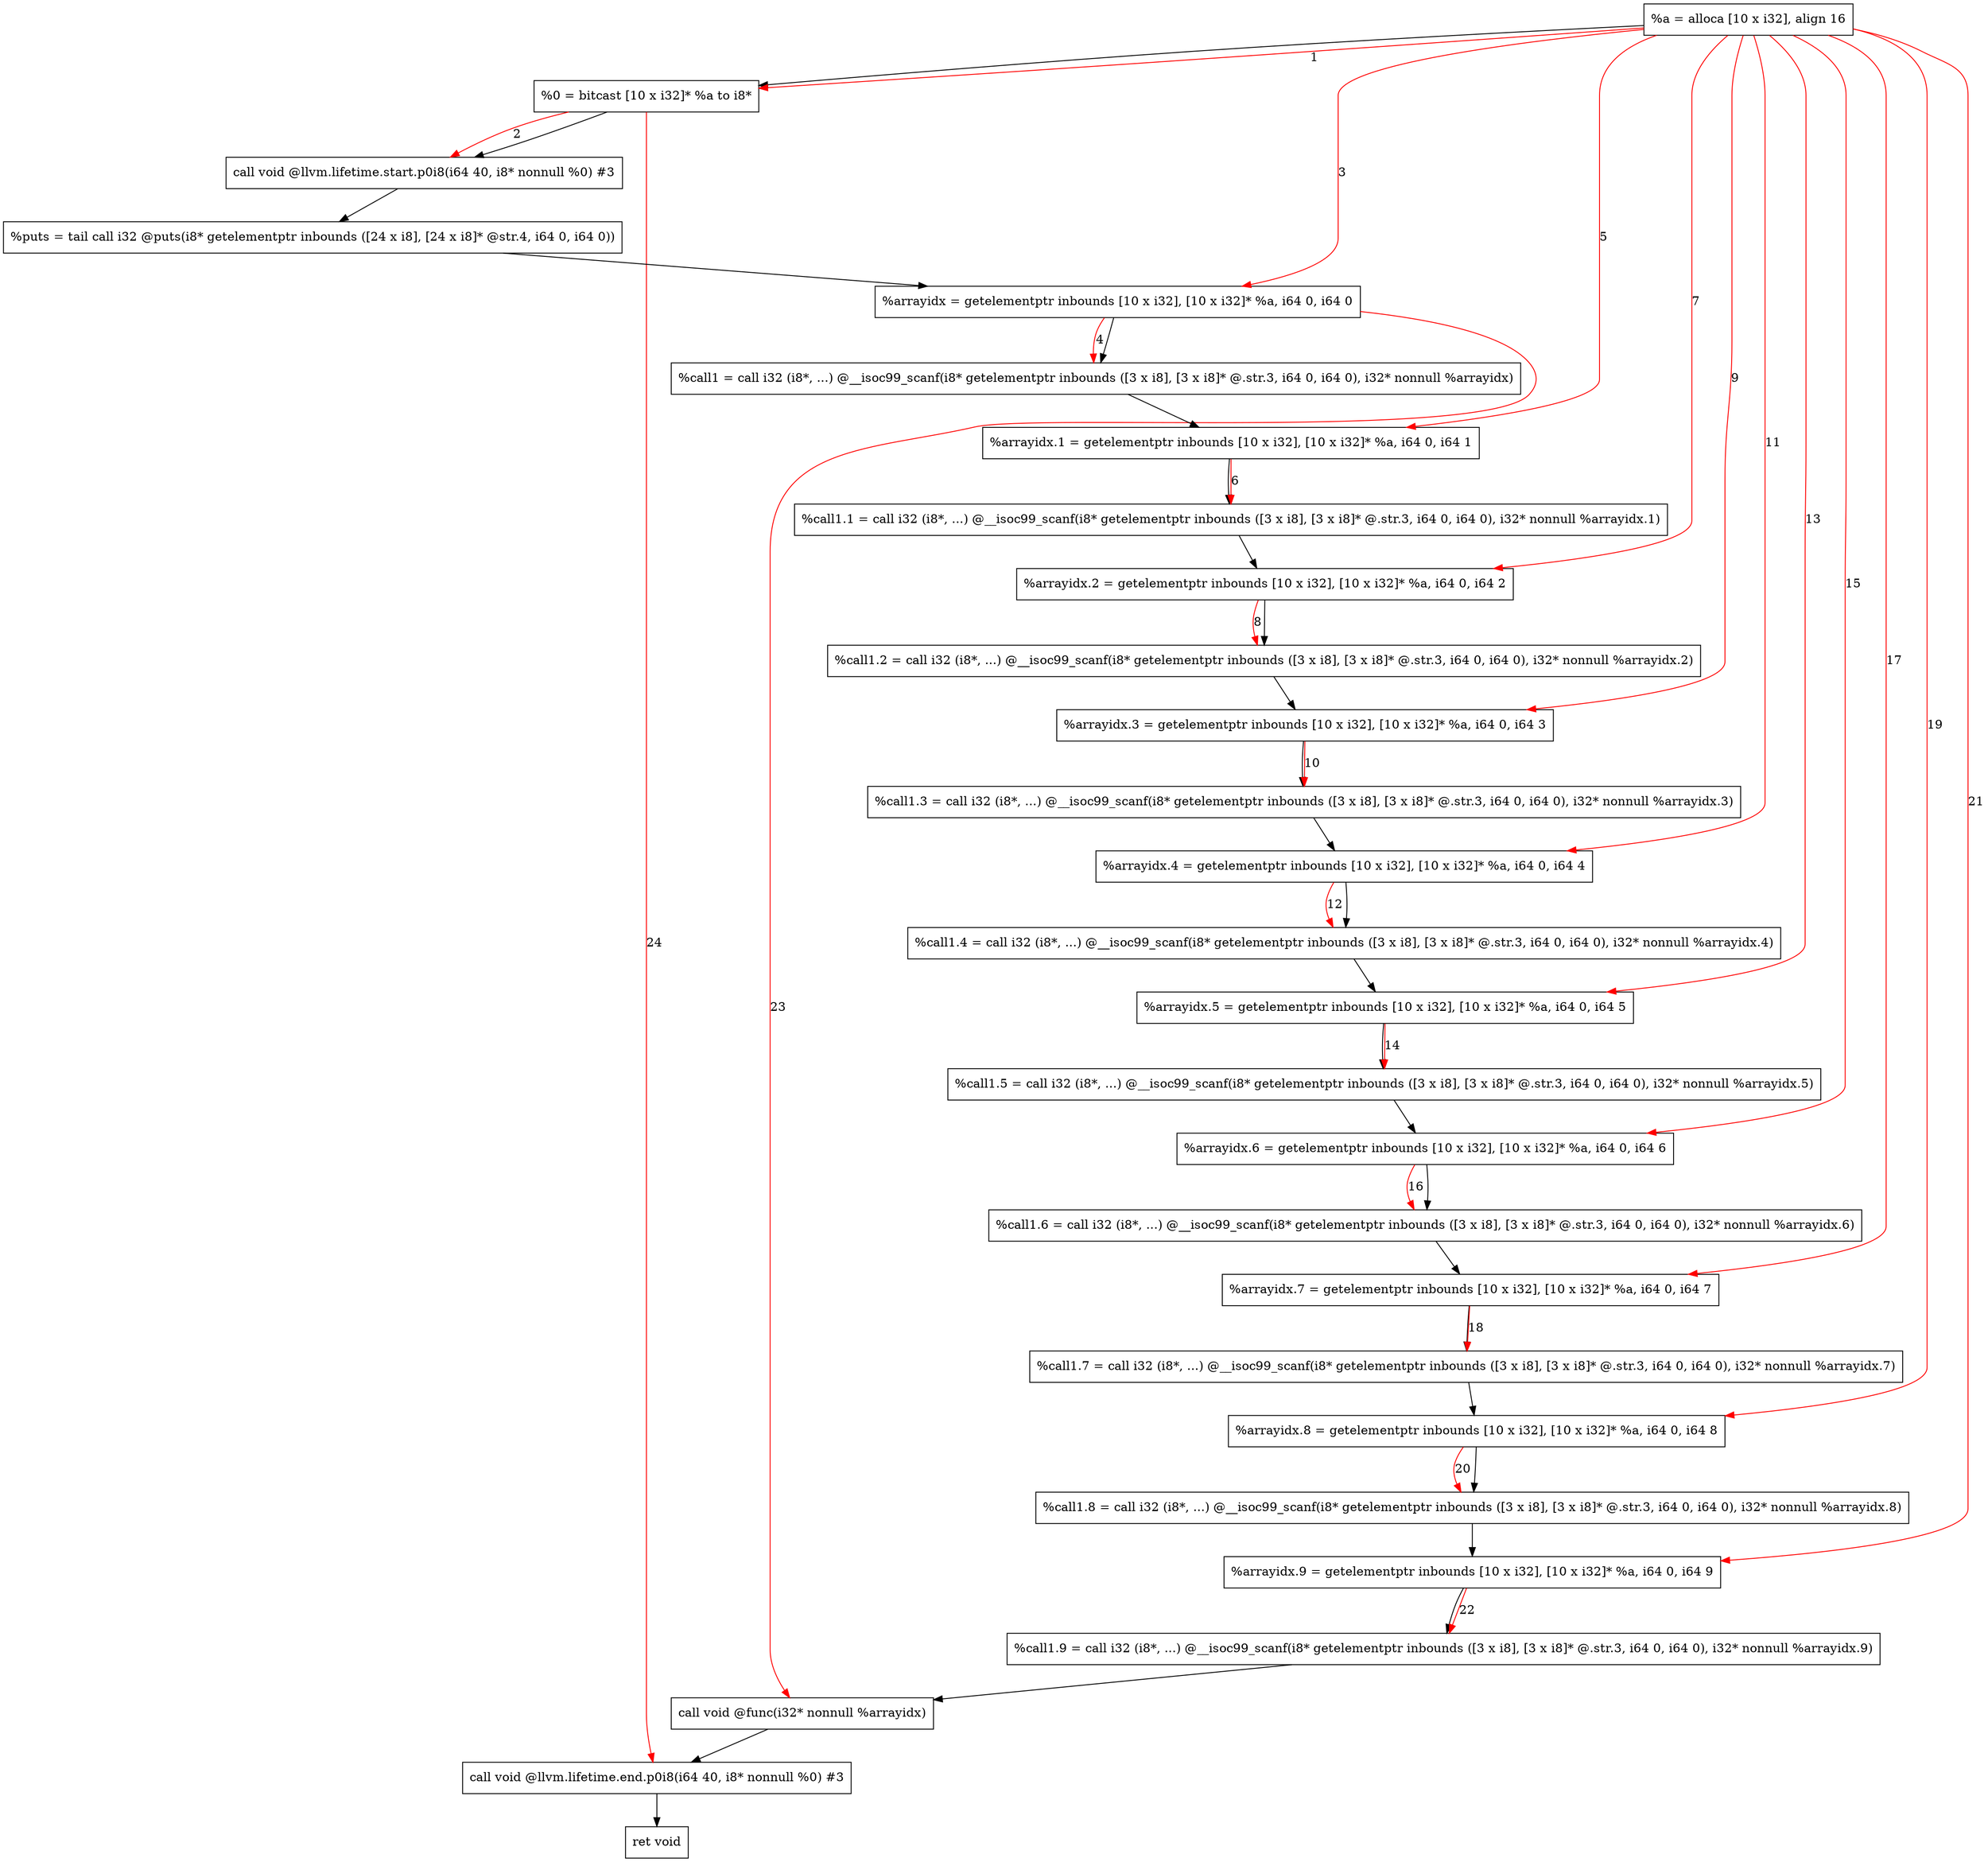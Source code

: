 digraph "CDFG for'main' function" {
	Node0x55ca442f24b8[shape=record, label="  %a = alloca [10 x i32], align 16"]
	Node0x55ca442f2538[shape=record, label="  %0 = bitcast [10 x i32]* %a to i8*"]
	Node0x55ca442f2778[shape=record, label="  call void @llvm.lifetime.start.p0i8(i64 40, i8* nonnull %0) #3"]
	Node0x55ca442f28d0[shape=record, label="  %puts = tail call i32 @puts(i8* getelementptr inbounds ([24 x i8], [24 x i8]* @str.4, i64 0, i64 0))"]
	Node0x55ca442f29b8[shape=record, label="  %arrayidx = getelementptr inbounds [10 x i32], [10 x i32]* %a, i64 0, i64 0"]
	Node0x55ca442f2bf8[shape=record, label="  %call1 = call i32 (i8*, ...) @__isoc99_scanf(i8* getelementptr inbounds ([3 x i8], [3 x i8]* @.str.3, i64 0, i64 0), i32* nonnull %arrayidx)"]
	Node0x55ca442f2ce8[shape=record, label="  %arrayidx.1 = getelementptr inbounds [10 x i32], [10 x i32]* %a, i64 0, i64 1"]
	Node0x55ca442f2dd8[shape=record, label="  %call1.1 = call i32 (i8*, ...) @__isoc99_scanf(i8* getelementptr inbounds ([3 x i8], [3 x i8]* @.str.3, i64 0, i64 0), i32* nonnull %arrayidx.1)"]
	Node0x55ca442f2ec8[shape=record, label="  %arrayidx.2 = getelementptr inbounds [10 x i32], [10 x i32]* %a, i64 0, i64 2"]
	Node0x55ca442f2fb8[shape=record, label="  %call1.2 = call i32 (i8*, ...) @__isoc99_scanf(i8* getelementptr inbounds ([3 x i8], [3 x i8]* @.str.3, i64 0, i64 0), i32* nonnull %arrayidx.2)"]
	Node0x55ca442f30a8[shape=record, label="  %arrayidx.3 = getelementptr inbounds [10 x i32], [10 x i32]* %a, i64 0, i64 3"]
	Node0x55ca442f3198[shape=record, label="  %call1.3 = call i32 (i8*, ...) @__isoc99_scanf(i8* getelementptr inbounds ([3 x i8], [3 x i8]* @.str.3, i64 0, i64 0), i32* nonnull %arrayidx.3)"]
	Node0x55ca442f3288[shape=record, label="  %arrayidx.4 = getelementptr inbounds [10 x i32], [10 x i32]* %a, i64 0, i64 4"]
	Node0x55ca442f3378[shape=record, label="  %call1.4 = call i32 (i8*, ...) @__isoc99_scanf(i8* getelementptr inbounds ([3 x i8], [3 x i8]* @.str.3, i64 0, i64 0), i32* nonnull %arrayidx.4)"]
	Node0x55ca442f3608[shape=record, label="  %arrayidx.5 = getelementptr inbounds [10 x i32], [10 x i32]* %a, i64 0, i64 5"]
	Node0x55ca442f36f8[shape=record, label="  %call1.5 = call i32 (i8*, ...) @__isoc99_scanf(i8* getelementptr inbounds ([3 x i8], [3 x i8]* @.str.3, i64 0, i64 0), i32* nonnull %arrayidx.5)"]
	Node0x55ca442f37e8[shape=record, label="  %arrayidx.6 = getelementptr inbounds [10 x i32], [10 x i32]* %a, i64 0, i64 6"]
	Node0x55ca442f38d8[shape=record, label="  %call1.6 = call i32 (i8*, ...) @__isoc99_scanf(i8* getelementptr inbounds ([3 x i8], [3 x i8]* @.str.3, i64 0, i64 0), i32* nonnull %arrayidx.6)"]
	Node0x55ca442f39c8[shape=record, label="  %arrayidx.7 = getelementptr inbounds [10 x i32], [10 x i32]* %a, i64 0, i64 7"]
	Node0x55ca442f3ab8[shape=record, label="  %call1.7 = call i32 (i8*, ...) @__isoc99_scanf(i8* getelementptr inbounds ([3 x i8], [3 x i8]* @.str.3, i64 0, i64 0), i32* nonnull %arrayidx.7)"]
	Node0x55ca442f3ba8[shape=record, label="  %arrayidx.8 = getelementptr inbounds [10 x i32], [10 x i32]* %a, i64 0, i64 8"]
	Node0x55ca442f3c98[shape=record, label="  %call1.8 = call i32 (i8*, ...) @__isoc99_scanf(i8* getelementptr inbounds ([3 x i8], [3 x i8]* @.str.3, i64 0, i64 0), i32* nonnull %arrayidx.8)"]
	Node0x55ca442f3d88[shape=record, label="  %arrayidx.9 = getelementptr inbounds [10 x i32], [10 x i32]* %a, i64 0, i64 9"]
	Node0x55ca442f3e78[shape=record, label="  %call1.9 = call i32 (i8*, ...) @__isoc99_scanf(i8* getelementptr inbounds ([3 x i8], [3 x i8]* @.str.3, i64 0, i64 0), i32* nonnull %arrayidx.9)"]
	Node0x55ca442f3f70[shape=record, label="  call void @func(i32* nonnull %arrayidx)"]
	Node0x55ca442f40f8[shape=record, label="  call void @llvm.lifetime.end.p0i8(i64 40, i8* nonnull %0) #3"]
	Node0x55ca442db1c0[shape=record, label="  ret void"]
	Node0x55ca442f24b8 -> Node0x55ca442f2538
	Node0x55ca442f2538 -> Node0x55ca442f2778
	Node0x55ca442f2778 -> Node0x55ca442f28d0
	Node0x55ca442f28d0 -> Node0x55ca442f29b8
	Node0x55ca442f29b8 -> Node0x55ca442f2bf8
	Node0x55ca442f2bf8 -> Node0x55ca442f2ce8
	Node0x55ca442f2ce8 -> Node0x55ca442f2dd8
	Node0x55ca442f2dd8 -> Node0x55ca442f2ec8
	Node0x55ca442f2ec8 -> Node0x55ca442f2fb8
	Node0x55ca442f2fb8 -> Node0x55ca442f30a8
	Node0x55ca442f30a8 -> Node0x55ca442f3198
	Node0x55ca442f3198 -> Node0x55ca442f3288
	Node0x55ca442f3288 -> Node0x55ca442f3378
	Node0x55ca442f3378 -> Node0x55ca442f3608
	Node0x55ca442f3608 -> Node0x55ca442f36f8
	Node0x55ca442f36f8 -> Node0x55ca442f37e8
	Node0x55ca442f37e8 -> Node0x55ca442f38d8
	Node0x55ca442f38d8 -> Node0x55ca442f39c8
	Node0x55ca442f39c8 -> Node0x55ca442f3ab8
	Node0x55ca442f3ab8 -> Node0x55ca442f3ba8
	Node0x55ca442f3ba8 -> Node0x55ca442f3c98
	Node0x55ca442f3c98 -> Node0x55ca442f3d88
	Node0x55ca442f3d88 -> Node0x55ca442f3e78
	Node0x55ca442f3e78 -> Node0x55ca442f3f70
	Node0x55ca442f3f70 -> Node0x55ca442f40f8
	Node0x55ca442f40f8 -> Node0x55ca442db1c0
edge [color=red]
	Node0x55ca442f24b8 -> Node0x55ca442f2538[label="1"]
	Node0x55ca442f2538 -> Node0x55ca442f2778[label="2"]
	Node0x55ca442f24b8 -> Node0x55ca442f29b8[label="3"]
	Node0x55ca442f29b8 -> Node0x55ca442f2bf8[label="4"]
	Node0x55ca442f24b8 -> Node0x55ca442f2ce8[label="5"]
	Node0x55ca442f2ce8 -> Node0x55ca442f2dd8[label="6"]
	Node0x55ca442f24b8 -> Node0x55ca442f2ec8[label="7"]
	Node0x55ca442f2ec8 -> Node0x55ca442f2fb8[label="8"]
	Node0x55ca442f24b8 -> Node0x55ca442f30a8[label="9"]
	Node0x55ca442f30a8 -> Node0x55ca442f3198[label="10"]
	Node0x55ca442f24b8 -> Node0x55ca442f3288[label="11"]
	Node0x55ca442f3288 -> Node0x55ca442f3378[label="12"]
	Node0x55ca442f24b8 -> Node0x55ca442f3608[label="13"]
	Node0x55ca442f3608 -> Node0x55ca442f36f8[label="14"]
	Node0x55ca442f24b8 -> Node0x55ca442f37e8[label="15"]
	Node0x55ca442f37e8 -> Node0x55ca442f38d8[label="16"]
	Node0x55ca442f24b8 -> Node0x55ca442f39c8[label="17"]
	Node0x55ca442f39c8 -> Node0x55ca442f3ab8[label="18"]
	Node0x55ca442f24b8 -> Node0x55ca442f3ba8[label="19"]
	Node0x55ca442f3ba8 -> Node0x55ca442f3c98[label="20"]
	Node0x55ca442f24b8 -> Node0x55ca442f3d88[label="21"]
	Node0x55ca442f3d88 -> Node0x55ca442f3e78[label="22"]
	Node0x55ca442f29b8 -> Node0x55ca442f3f70[label="23"]
	Node0x55ca442f2538 -> Node0x55ca442f40f8[label="24"]
}
